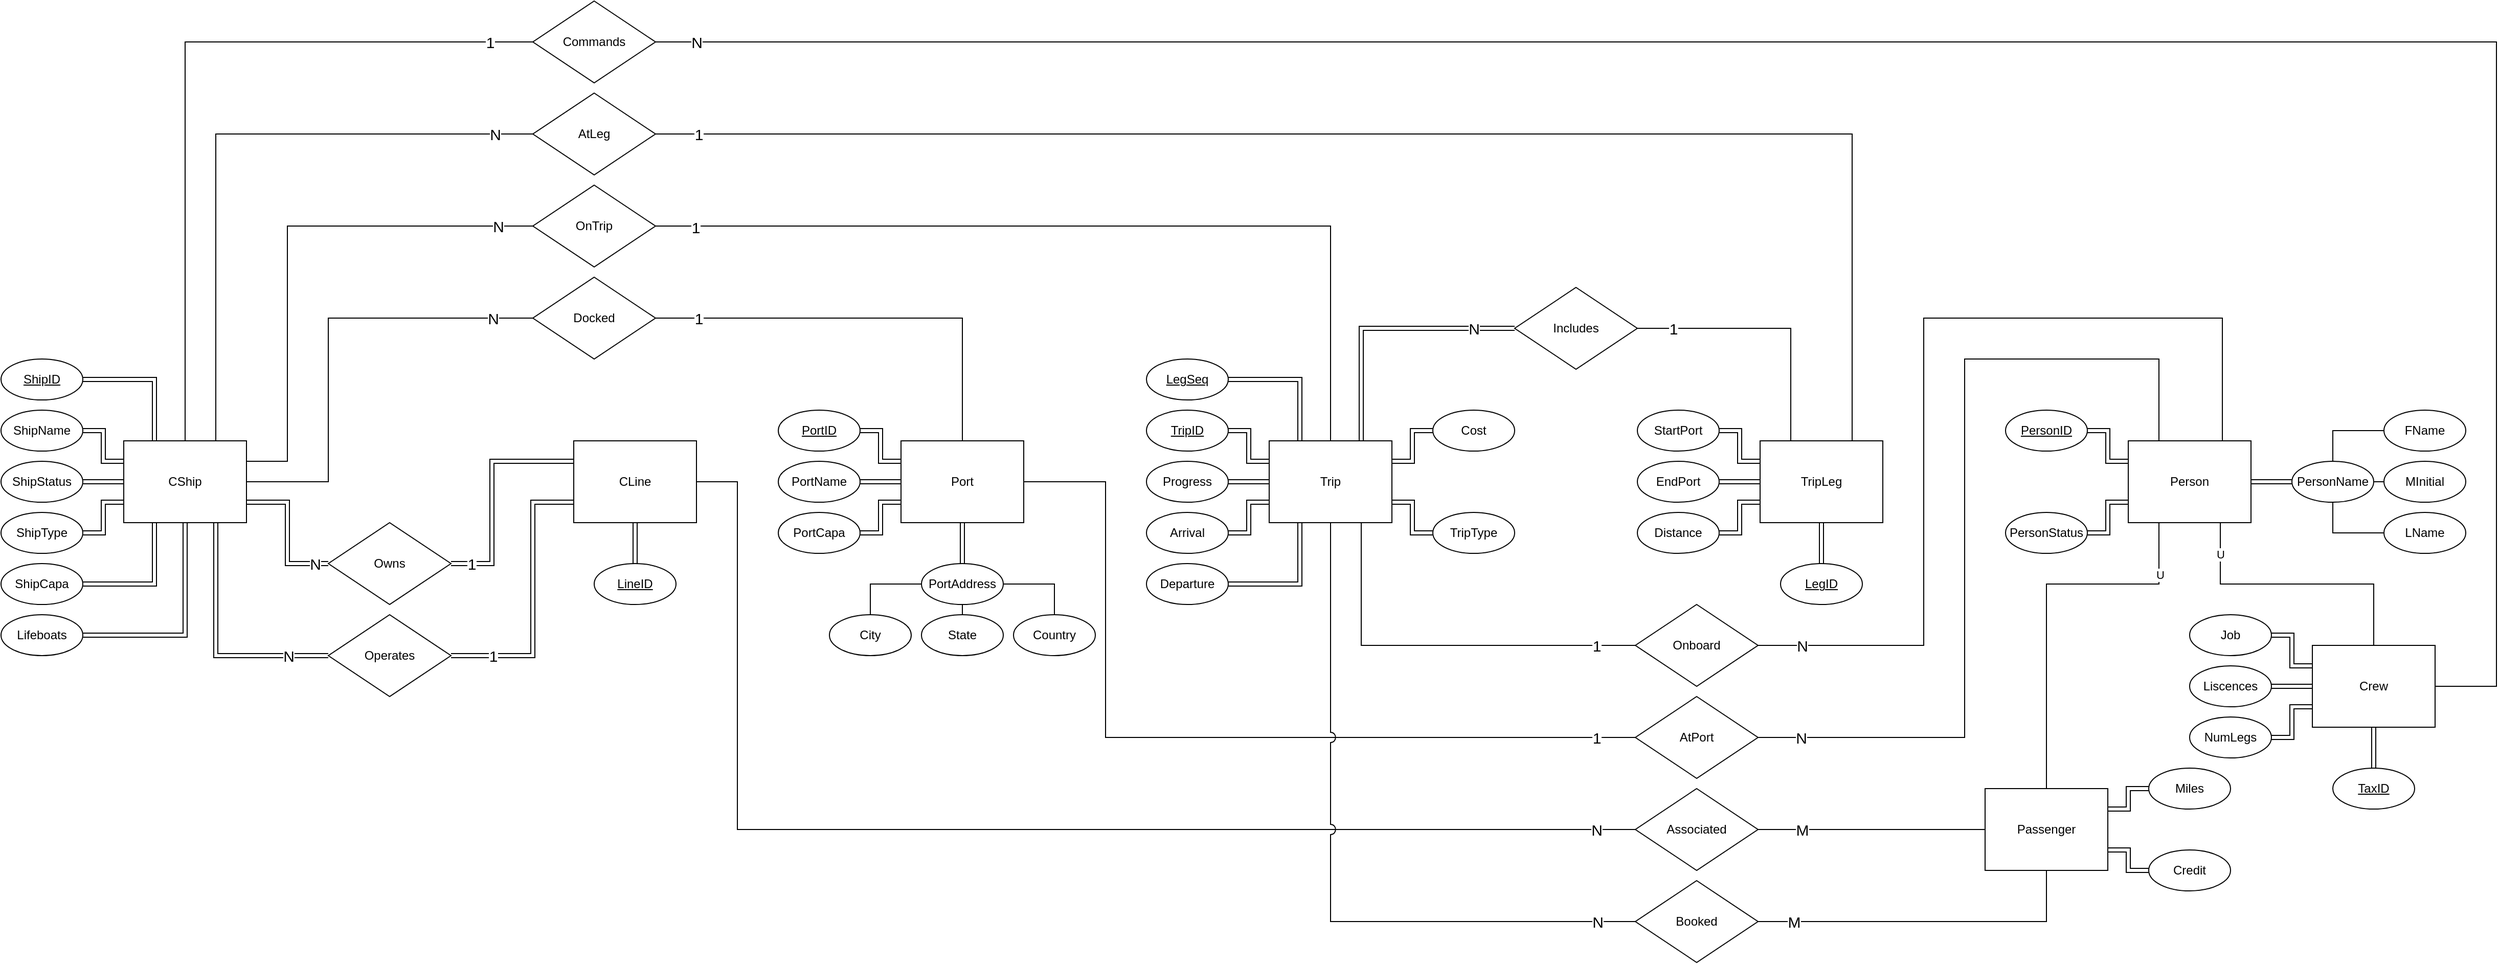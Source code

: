<mxfile version="24.4.13" type="device">
  <diagram name="Page-1" id="e56a1550-8fbb-45ad-956c-1786394a9013">
    <mxGraphModel dx="2346" dy="3186" grid="1" gridSize="10" guides="1" tooltips="1" connect="1" arrows="1" fold="1" page="0" pageScale="1" pageWidth="1100" pageHeight="850" background="none" math="0" shadow="0">
      <root>
        <mxCell id="0" />
        <mxCell id="1" parent="0" />
        <mxCell id="Apdd7xmMuzyrqDYArtQR-21" style="edgeStyle=orthogonalEdgeStyle;rounded=0;orthogonalLoop=1;jettySize=auto;html=1;entryX=1;entryY=0.5;entryDx=0;entryDy=0;endArrow=none;endFill=0;exitX=0;exitY=0.75;exitDx=0;exitDy=0;shape=link;" edge="1" parent="1" source="Apdd7xmMuzyrqDYArtQR-1" target="Apdd7xmMuzyrqDYArtQR-18">
          <mxGeometry relative="1" as="geometry">
            <Array as="points">
              <mxPoint x="510" y="-20" />
              <mxPoint x="510" y="10" />
            </Array>
          </mxGeometry>
        </mxCell>
        <mxCell id="Apdd7xmMuzyrqDYArtQR-117" style="edgeStyle=orthogonalEdgeStyle;rounded=0;orthogonalLoop=1;jettySize=auto;html=1;exitX=1;exitY=0.75;exitDx=0;exitDy=0;entryX=0;entryY=0.5;entryDx=0;entryDy=0;shape=link;" edge="1" parent="1" source="Apdd7xmMuzyrqDYArtQR-1" target="Apdd7xmMuzyrqDYArtQR-115">
          <mxGeometry relative="1" as="geometry">
            <Array as="points">
              <mxPoint x="690" y="-20" />
              <mxPoint x="690" y="40" />
            </Array>
          </mxGeometry>
        </mxCell>
        <mxCell id="Apdd7xmMuzyrqDYArtQR-126" value="&lt;font style=&quot;font-size: 15px;&quot;&gt;N&lt;/font&gt;" style="edgeLabel;html=1;align=center;verticalAlign=middle;resizable=0;points=[];" vertex="1" connectable="0" parent="Apdd7xmMuzyrqDYArtQR-117">
          <mxGeometry x="0.929" y="-1" relative="1" as="geometry">
            <mxPoint x="-8" y="-1" as="offset" />
          </mxGeometry>
        </mxCell>
        <mxCell id="Apdd7xmMuzyrqDYArtQR-1" value="CShip" style="rounded=0;whiteSpace=wrap;html=1;" vertex="1" parent="1">
          <mxGeometry x="530" y="-80" width="120" height="80" as="geometry" />
        </mxCell>
        <mxCell id="Apdd7xmMuzyrqDYArtQR-6" value="Port" style="rounded=0;whiteSpace=wrap;html=1;" vertex="1" parent="1">
          <mxGeometry x="1290" y="-80" width="120" height="80" as="geometry" />
        </mxCell>
        <mxCell id="Apdd7xmMuzyrqDYArtQR-8" value="CLine" style="rounded=0;whiteSpace=wrap;html=1;" vertex="1" parent="1">
          <mxGeometry x="970" y="-80" width="120" height="80" as="geometry" />
        </mxCell>
        <mxCell id="Apdd7xmMuzyrqDYArtQR-9" value="Trip" style="rounded=0;whiteSpace=wrap;html=1;" vertex="1" parent="1">
          <mxGeometry x="1650" y="-80" width="120" height="80" as="geometry" />
        </mxCell>
        <mxCell id="Apdd7xmMuzyrqDYArtQR-10" value="TripLeg" style="rounded=0;whiteSpace=wrap;html=1;" vertex="1" parent="1">
          <mxGeometry x="2130" y="-80" width="120" height="80" as="geometry" />
        </mxCell>
        <mxCell id="Apdd7xmMuzyrqDYArtQR-96" style="edgeStyle=orthogonalEdgeStyle;rounded=0;orthogonalLoop=1;jettySize=auto;html=1;entryX=0.5;entryY=0;entryDx=0;entryDy=0;exitX=0.25;exitY=1;exitDx=0;exitDy=0;endArrow=none;endFill=0;" edge="1" parent="1" source="Apdd7xmMuzyrqDYArtQR-11" target="Apdd7xmMuzyrqDYArtQR-12">
          <mxGeometry relative="1" as="geometry">
            <Array as="points">
              <mxPoint x="2520" y="60" />
              <mxPoint x="2410" y="60" />
            </Array>
          </mxGeometry>
        </mxCell>
        <mxCell id="Apdd7xmMuzyrqDYArtQR-114" value="U" style="edgeLabel;html=1;align=center;verticalAlign=middle;resizable=0;points=[];" vertex="1" connectable="0" parent="Apdd7xmMuzyrqDYArtQR-96">
          <mxGeometry x="-0.726" y="1" relative="1" as="geometry">
            <mxPoint as="offset" />
          </mxGeometry>
        </mxCell>
        <mxCell id="Apdd7xmMuzyrqDYArtQR-11" value="Person" style="rounded=0;whiteSpace=wrap;html=1;" vertex="1" parent="1">
          <mxGeometry x="2490" y="-80" width="120" height="80" as="geometry" />
        </mxCell>
        <mxCell id="Apdd7xmMuzyrqDYArtQR-12" value="Passenger" style="rounded=0;whiteSpace=wrap;html=1;" vertex="1" parent="1">
          <mxGeometry x="2350" y="260" width="120" height="80" as="geometry" />
        </mxCell>
        <mxCell id="Apdd7xmMuzyrqDYArtQR-13" value="Crew" style="rounded=0;whiteSpace=wrap;html=1;shadow=0;" vertex="1" parent="1">
          <mxGeometry x="2670" y="120" width="120" height="80" as="geometry" />
        </mxCell>
        <mxCell id="Apdd7xmMuzyrqDYArtQR-14" value="&lt;u&gt;ShipID&lt;/u&gt;" style="ellipse;whiteSpace=wrap;html=1;" vertex="1" parent="1">
          <mxGeometry x="410" y="-160" width="80" height="40" as="geometry" />
        </mxCell>
        <mxCell id="Apdd7xmMuzyrqDYArtQR-15" value="ShipName" style="ellipse;whiteSpace=wrap;html=1;" vertex="1" parent="1">
          <mxGeometry x="410" y="-110" width="80" height="40" as="geometry" />
        </mxCell>
        <mxCell id="Apdd7xmMuzyrqDYArtQR-16" value="ShipStatus" style="ellipse;whiteSpace=wrap;html=1;" vertex="1" parent="1">
          <mxGeometry x="410" y="-60" width="80" height="40" as="geometry" />
        </mxCell>
        <mxCell id="Apdd7xmMuzyrqDYArtQR-17" value="Lifeboats" style="ellipse;whiteSpace=wrap;html=1;" vertex="1" parent="1">
          <mxGeometry x="410" y="90" width="80" height="40" as="geometry" />
        </mxCell>
        <mxCell id="Apdd7xmMuzyrqDYArtQR-18" value="ShipType" style="ellipse;whiteSpace=wrap;html=1;" vertex="1" parent="1">
          <mxGeometry x="410" y="-10" width="80" height="40" as="geometry" />
        </mxCell>
        <mxCell id="Apdd7xmMuzyrqDYArtQR-19" value="ShipCapa" style="ellipse;whiteSpace=wrap;html=1;" vertex="1" parent="1">
          <mxGeometry x="410" y="40" width="80" height="40" as="geometry" />
        </mxCell>
        <mxCell id="Apdd7xmMuzyrqDYArtQR-22" style="edgeStyle=orthogonalEdgeStyle;rounded=0;orthogonalLoop=1;jettySize=auto;html=1;entryX=0;entryY=0.5;entryDx=0;entryDy=0;endArrow=none;endFill=0;exitX=1;exitY=0.5;exitDx=0;exitDy=0;shape=link;" edge="1" parent="1" source="Apdd7xmMuzyrqDYArtQR-16" target="Apdd7xmMuzyrqDYArtQR-1">
          <mxGeometry relative="1" as="geometry">
            <mxPoint x="540" y="-30" as="sourcePoint" />
            <mxPoint x="500" y="20" as="targetPoint" />
          </mxGeometry>
        </mxCell>
        <mxCell id="Apdd7xmMuzyrqDYArtQR-23" style="edgeStyle=orthogonalEdgeStyle;rounded=0;orthogonalLoop=1;jettySize=auto;html=1;endArrow=none;endFill=0;exitX=1;exitY=0.5;exitDx=0;exitDy=0;shape=link;entryX=0.25;entryY=0;entryDx=0;entryDy=0;" edge="1" parent="1" source="Apdd7xmMuzyrqDYArtQR-14" target="Apdd7xmMuzyrqDYArtQR-1">
          <mxGeometry relative="1" as="geometry">
            <mxPoint x="550" y="-20" as="sourcePoint" />
            <mxPoint x="550" y="-100" as="targetPoint" />
            <Array as="points">
              <mxPoint x="560" y="-140" />
            </Array>
          </mxGeometry>
        </mxCell>
        <mxCell id="Apdd7xmMuzyrqDYArtQR-24" style="edgeStyle=orthogonalEdgeStyle;rounded=0;orthogonalLoop=1;jettySize=auto;html=1;entryX=1;entryY=0.5;entryDx=0;entryDy=0;endArrow=none;endFill=0;exitX=0;exitY=0.25;exitDx=0;exitDy=0;shape=link;" edge="1" parent="1" source="Apdd7xmMuzyrqDYArtQR-1" target="Apdd7xmMuzyrqDYArtQR-15">
          <mxGeometry relative="1" as="geometry">
            <mxPoint x="560" y="-10" as="sourcePoint" />
            <mxPoint x="520" y="40" as="targetPoint" />
          </mxGeometry>
        </mxCell>
        <mxCell id="Apdd7xmMuzyrqDYArtQR-25" style="edgeStyle=orthogonalEdgeStyle;rounded=0;orthogonalLoop=1;jettySize=auto;html=1;endArrow=none;endFill=0;exitX=0.25;exitY=1;exitDx=0;exitDy=0;entryX=1;entryY=0.5;entryDx=0;entryDy=0;shape=link;" edge="1" parent="1" source="Apdd7xmMuzyrqDYArtQR-1" target="Apdd7xmMuzyrqDYArtQR-19">
          <mxGeometry relative="1" as="geometry">
            <mxPoint x="570" y="20" as="sourcePoint" />
            <mxPoint x="520" y="30" as="targetPoint" />
          </mxGeometry>
        </mxCell>
        <mxCell id="Apdd7xmMuzyrqDYArtQR-26" style="edgeStyle=orthogonalEdgeStyle;rounded=0;orthogonalLoop=1;jettySize=auto;html=1;endArrow=none;endFill=0;exitX=0.5;exitY=1;exitDx=0;exitDy=0;entryX=1;entryY=0.5;entryDx=0;entryDy=0;shape=link;" edge="1" parent="1" source="Apdd7xmMuzyrqDYArtQR-1" target="Apdd7xmMuzyrqDYArtQR-17">
          <mxGeometry relative="1" as="geometry">
            <mxPoint x="570" y="10" as="sourcePoint" />
            <mxPoint x="540" y="50" as="targetPoint" />
            <Array as="points">
              <mxPoint x="590" y="110" />
            </Array>
          </mxGeometry>
        </mxCell>
        <mxCell id="Apdd7xmMuzyrqDYArtQR-27" value="&lt;u&gt;PortID&lt;/u&gt;" style="ellipse;whiteSpace=wrap;html=1;" vertex="1" parent="1">
          <mxGeometry x="1170" y="-110" width="80" height="40" as="geometry" />
        </mxCell>
        <mxCell id="Apdd7xmMuzyrqDYArtQR-28" value="PortName" style="ellipse;whiteSpace=wrap;html=1;" vertex="1" parent="1">
          <mxGeometry x="1170" y="-60" width="80" height="40" as="geometry" />
        </mxCell>
        <mxCell id="Apdd7xmMuzyrqDYArtQR-29" value="PortAddress" style="ellipse;whiteSpace=wrap;html=1;" vertex="1" parent="1">
          <mxGeometry x="1310" y="40" width="80" height="40" as="geometry" />
        </mxCell>
        <mxCell id="Apdd7xmMuzyrqDYArtQR-30" value="PortCapa" style="ellipse;whiteSpace=wrap;html=1;" vertex="1" parent="1">
          <mxGeometry x="1170" y="-10" width="80" height="40" as="geometry" />
        </mxCell>
        <mxCell id="Apdd7xmMuzyrqDYArtQR-31" style="edgeStyle=orthogonalEdgeStyle;rounded=0;orthogonalLoop=1;jettySize=auto;html=1;entryX=1;entryY=0.5;entryDx=0;entryDy=0;endArrow=none;endFill=0;exitX=0;exitY=0.25;exitDx=0;exitDy=0;shape=link;" edge="1" parent="1" source="Apdd7xmMuzyrqDYArtQR-6" target="Apdd7xmMuzyrqDYArtQR-27">
          <mxGeometry relative="1" as="geometry">
            <mxPoint x="1310" y="20" as="sourcePoint" />
            <mxPoint x="1270" y="-10" as="targetPoint" />
          </mxGeometry>
        </mxCell>
        <mxCell id="Apdd7xmMuzyrqDYArtQR-32" style="edgeStyle=orthogonalEdgeStyle;rounded=0;orthogonalLoop=1;jettySize=auto;html=1;entryX=1;entryY=0.5;entryDx=0;entryDy=0;endArrow=none;endFill=0;exitX=0;exitY=0.5;exitDx=0;exitDy=0;shape=link;" edge="1" parent="1" source="Apdd7xmMuzyrqDYArtQR-6" target="Apdd7xmMuzyrqDYArtQR-28">
          <mxGeometry relative="1" as="geometry">
            <mxPoint x="1300" y="-0.48" as="sourcePoint" />
            <mxPoint x="1260" y="-30.48" as="targetPoint" />
          </mxGeometry>
        </mxCell>
        <mxCell id="Apdd7xmMuzyrqDYArtQR-33" style="edgeStyle=orthogonalEdgeStyle;rounded=0;orthogonalLoop=1;jettySize=auto;html=1;entryX=1;entryY=0.5;entryDx=0;entryDy=0;endArrow=none;endFill=0;exitX=0;exitY=0.75;exitDx=0;exitDy=0;shape=link;" edge="1" parent="1" source="Apdd7xmMuzyrqDYArtQR-6" target="Apdd7xmMuzyrqDYArtQR-30">
          <mxGeometry relative="1" as="geometry">
            <mxPoint x="1310" y="-40" as="sourcePoint" />
            <mxPoint x="1270" y="-70" as="targetPoint" />
          </mxGeometry>
        </mxCell>
        <mxCell id="Apdd7xmMuzyrqDYArtQR-34" style="edgeStyle=orthogonalEdgeStyle;rounded=0;orthogonalLoop=1;jettySize=auto;html=1;entryX=0.5;entryY=0;entryDx=0;entryDy=0;endArrow=none;endFill=0;exitX=0.5;exitY=1;exitDx=0;exitDy=0;shape=link;" edge="1" parent="1" source="Apdd7xmMuzyrqDYArtQR-6" target="Apdd7xmMuzyrqDYArtQR-29">
          <mxGeometry relative="1" as="geometry">
            <mxPoint x="1299.96" y="139.96" as="sourcePoint" />
            <mxPoint x="1229.96" y="79.96" as="targetPoint" />
          </mxGeometry>
        </mxCell>
        <mxCell id="Apdd7xmMuzyrqDYArtQR-35" value="City" style="ellipse;whiteSpace=wrap;html=1;" vertex="1" parent="1">
          <mxGeometry x="1220" y="90" width="80" height="40" as="geometry" />
        </mxCell>
        <mxCell id="Apdd7xmMuzyrqDYArtQR-36" value="State" style="ellipse;whiteSpace=wrap;html=1;" vertex="1" parent="1">
          <mxGeometry x="1310" y="90" width="80" height="40" as="geometry" />
        </mxCell>
        <mxCell id="Apdd7xmMuzyrqDYArtQR-37" value="Country" style="ellipse;whiteSpace=wrap;html=1;" vertex="1" parent="1">
          <mxGeometry x="1400" y="90" width="80" height="40" as="geometry" />
        </mxCell>
        <mxCell id="Apdd7xmMuzyrqDYArtQR-39" style="edgeStyle=orthogonalEdgeStyle;rounded=0;orthogonalLoop=1;jettySize=auto;html=1;entryX=0.5;entryY=0;entryDx=0;entryDy=0;endArrow=none;endFill=0;exitX=0.5;exitY=1;exitDx=0;exitDy=0;" edge="1" parent="1" source="Apdd7xmMuzyrqDYArtQR-29" target="Apdd7xmMuzyrqDYArtQR-36">
          <mxGeometry relative="1" as="geometry">
            <mxPoint x="1360" y="10" as="sourcePoint" />
            <mxPoint x="1360" y="50" as="targetPoint" />
          </mxGeometry>
        </mxCell>
        <mxCell id="Apdd7xmMuzyrqDYArtQR-40" style="edgeStyle=orthogonalEdgeStyle;rounded=0;orthogonalLoop=1;jettySize=auto;html=1;entryX=0.5;entryY=0;entryDx=0;entryDy=0;endArrow=none;endFill=0;exitX=0;exitY=0.5;exitDx=0;exitDy=0;" edge="1" parent="1" source="Apdd7xmMuzyrqDYArtQR-29" target="Apdd7xmMuzyrqDYArtQR-35">
          <mxGeometry relative="1" as="geometry">
            <mxPoint x="1270" y="50" as="sourcePoint" />
            <mxPoint x="1370" y="60" as="targetPoint" />
            <Array as="points">
              <mxPoint x="1260" y="60" />
            </Array>
          </mxGeometry>
        </mxCell>
        <mxCell id="Apdd7xmMuzyrqDYArtQR-42" style="edgeStyle=orthogonalEdgeStyle;rounded=0;orthogonalLoop=1;jettySize=auto;html=1;entryX=0.5;entryY=0;entryDx=0;entryDy=0;endArrow=none;endFill=0;exitX=1;exitY=0.5;exitDx=0;exitDy=0;" edge="1" parent="1" source="Apdd7xmMuzyrqDYArtQR-29" target="Apdd7xmMuzyrqDYArtQR-37">
          <mxGeometry relative="1" as="geometry">
            <mxPoint x="1380" y="30" as="sourcePoint" />
            <mxPoint x="1380" y="70" as="targetPoint" />
          </mxGeometry>
        </mxCell>
        <mxCell id="Apdd7xmMuzyrqDYArtQR-43" value="&lt;u&gt;LineID&lt;/u&gt;" style="ellipse;whiteSpace=wrap;html=1;" vertex="1" parent="1">
          <mxGeometry x="990" y="40" width="80" height="40" as="geometry" />
        </mxCell>
        <mxCell id="Apdd7xmMuzyrqDYArtQR-47" style="edgeStyle=orthogonalEdgeStyle;rounded=0;orthogonalLoop=1;jettySize=auto;html=1;endArrow=none;endFill=0;exitX=0.5;exitY=1;exitDx=0;exitDy=0;entryX=0.5;entryY=0;entryDx=0;entryDy=0;shape=link;" edge="1" parent="1" source="Apdd7xmMuzyrqDYArtQR-8" target="Apdd7xmMuzyrqDYArtQR-43">
          <mxGeometry relative="1" as="geometry">
            <mxPoint x="1100" y="40" as="sourcePoint" />
            <mxPoint x="1100" y="180" as="targetPoint" />
            <Array as="points">
              <mxPoint x="1030" y="10" />
              <mxPoint x="1030" y="10" />
            </Array>
          </mxGeometry>
        </mxCell>
        <mxCell id="Apdd7xmMuzyrqDYArtQR-48" value="&lt;u&gt;TripID&lt;/u&gt;" style="ellipse;whiteSpace=wrap;html=1;" vertex="1" parent="1">
          <mxGeometry x="1530" y="-110" width="80" height="40" as="geometry" />
        </mxCell>
        <mxCell id="Apdd7xmMuzyrqDYArtQR-49" value="Progress" style="ellipse;whiteSpace=wrap;html=1;" vertex="1" parent="1">
          <mxGeometry x="1530" y="-60" width="80" height="40" as="geometry" />
        </mxCell>
        <mxCell id="Apdd7xmMuzyrqDYArtQR-50" value="Cost" style="ellipse;whiteSpace=wrap;html=1;" vertex="1" parent="1">
          <mxGeometry x="1810" y="-110" width="80" height="40" as="geometry" />
        </mxCell>
        <mxCell id="Apdd7xmMuzyrqDYArtQR-51" value="Arrival" style="ellipse;whiteSpace=wrap;html=1;" vertex="1" parent="1">
          <mxGeometry x="1530" y="-10" width="80" height="40" as="geometry" />
        </mxCell>
        <mxCell id="Apdd7xmMuzyrqDYArtQR-52" value="Departure" style="ellipse;whiteSpace=wrap;html=1;" vertex="1" parent="1">
          <mxGeometry x="1530" y="40" width="80" height="40" as="geometry" />
        </mxCell>
        <mxCell id="Apdd7xmMuzyrqDYArtQR-53" value="&lt;u&gt;LegSeq&lt;/u&gt;" style="ellipse;whiteSpace=wrap;html=1;" vertex="1" parent="1">
          <mxGeometry x="1530" y="-160" width="80" height="40" as="geometry" />
        </mxCell>
        <mxCell id="Apdd7xmMuzyrqDYArtQR-54" value="TripType" style="ellipse;whiteSpace=wrap;html=1;" vertex="1" parent="1">
          <mxGeometry x="1810" y="-10" width="80" height="40" as="geometry" />
        </mxCell>
        <mxCell id="Apdd7xmMuzyrqDYArtQR-55" style="edgeStyle=orthogonalEdgeStyle;rounded=0;orthogonalLoop=1;jettySize=auto;html=1;endArrow=none;endFill=0;shape=link;entryX=0.25;entryY=0;entryDx=0;entryDy=0;" edge="1" parent="1" target="Apdd7xmMuzyrqDYArtQR-9">
          <mxGeometry relative="1" as="geometry">
            <mxPoint x="1610" y="-140" as="sourcePoint" />
            <mxPoint x="1550" y="290" as="targetPoint" />
            <Array as="points">
              <mxPoint x="1680" y="-140" />
            </Array>
          </mxGeometry>
        </mxCell>
        <mxCell id="Apdd7xmMuzyrqDYArtQR-56" style="edgeStyle=orthogonalEdgeStyle;rounded=0;orthogonalLoop=1;jettySize=auto;html=1;endArrow=none;endFill=0;shape=link;entryX=0;entryY=0.25;entryDx=0;entryDy=0;exitX=1;exitY=0.5;exitDx=0;exitDy=0;" edge="1" parent="1" source="Apdd7xmMuzyrqDYArtQR-48" target="Apdd7xmMuzyrqDYArtQR-9">
          <mxGeometry relative="1" as="geometry">
            <mxPoint x="1780" y="-150" as="sourcePoint" />
            <mxPoint x="1820" y="-70" as="targetPoint" />
            <Array as="points">
              <mxPoint x="1630" y="-90" />
              <mxPoint x="1630" y="-60" />
            </Array>
          </mxGeometry>
        </mxCell>
        <mxCell id="Apdd7xmMuzyrqDYArtQR-57" style="edgeStyle=orthogonalEdgeStyle;rounded=0;orthogonalLoop=1;jettySize=auto;html=1;endArrow=none;endFill=0;shape=link;entryX=0;entryY=0.5;entryDx=0;entryDy=0;exitX=1;exitY=0.5;exitDx=0;exitDy=0;" edge="1" parent="1" source="Apdd7xmMuzyrqDYArtQR-49" target="Apdd7xmMuzyrqDYArtQR-9">
          <mxGeometry relative="1" as="geometry">
            <mxPoint x="1710" y="-140" as="sourcePoint" />
            <mxPoint x="1780" y="-80" as="targetPoint" />
            <Array as="points">
              <mxPoint x="1630" y="-40" />
              <mxPoint x="1630" y="-40" />
            </Array>
          </mxGeometry>
        </mxCell>
        <mxCell id="Apdd7xmMuzyrqDYArtQR-58" style="edgeStyle=orthogonalEdgeStyle;rounded=0;orthogonalLoop=1;jettySize=auto;html=1;endArrow=none;endFill=0;shape=link;entryX=0;entryY=0.75;entryDx=0;entryDy=0;exitX=1;exitY=0.5;exitDx=0;exitDy=0;" edge="1" parent="1" source="Apdd7xmMuzyrqDYArtQR-51" target="Apdd7xmMuzyrqDYArtQR-9">
          <mxGeometry relative="1" as="geometry">
            <mxPoint x="1640" y="10" as="sourcePoint" />
            <mxPoint x="1700" y="-60" as="targetPoint" />
            <Array as="points">
              <mxPoint x="1630" y="10" />
              <mxPoint x="1630" y="-20" />
            </Array>
          </mxGeometry>
        </mxCell>
        <mxCell id="Apdd7xmMuzyrqDYArtQR-60" style="edgeStyle=orthogonalEdgeStyle;rounded=0;orthogonalLoop=1;jettySize=auto;html=1;endArrow=none;endFill=0;shape=link;entryX=1;entryY=0.5;entryDx=0;entryDy=0;exitX=0.25;exitY=1;exitDx=0;exitDy=0;" edge="1" parent="1" source="Apdd7xmMuzyrqDYArtQR-9" target="Apdd7xmMuzyrqDYArtQR-52">
          <mxGeometry relative="1" as="geometry">
            <mxPoint x="1600" y="110" as="sourcePoint" />
            <mxPoint x="1670" y="170" as="targetPoint" />
            <Array as="points">
              <mxPoint x="1680" y="60" />
            </Array>
          </mxGeometry>
        </mxCell>
        <mxCell id="Apdd7xmMuzyrqDYArtQR-61" style="edgeStyle=orthogonalEdgeStyle;rounded=0;orthogonalLoop=1;jettySize=auto;html=1;endArrow=none;endFill=0;shape=link;entryX=0;entryY=0.5;entryDx=0;entryDy=0;exitX=1;exitY=0.25;exitDx=0;exitDy=0;" edge="1" parent="1" source="Apdd7xmMuzyrqDYArtQR-9" target="Apdd7xmMuzyrqDYArtQR-50">
          <mxGeometry relative="1" as="geometry">
            <mxPoint x="1780" y="-60" as="sourcePoint" />
            <mxPoint x="1910" y="-30" as="targetPoint" />
            <Array as="points">
              <mxPoint x="1790" y="-60" />
              <mxPoint x="1790" y="-90" />
            </Array>
          </mxGeometry>
        </mxCell>
        <mxCell id="Apdd7xmMuzyrqDYArtQR-62" style="edgeStyle=orthogonalEdgeStyle;rounded=0;orthogonalLoop=1;jettySize=auto;html=1;endArrow=none;endFill=0;shape=link;entryX=1;entryY=0.75;entryDx=0;entryDy=0;exitX=0;exitY=0.5;exitDx=0;exitDy=0;" edge="1" parent="1" source="Apdd7xmMuzyrqDYArtQR-54" target="Apdd7xmMuzyrqDYArtQR-9">
          <mxGeometry relative="1" as="geometry">
            <mxPoint x="1630" y="-70" as="sourcePoint" />
            <mxPoint x="1670" y="-40" as="targetPoint" />
            <Array as="points">
              <mxPoint x="1790" y="10" />
              <mxPoint x="1790" y="-20" />
            </Array>
          </mxGeometry>
        </mxCell>
        <mxCell id="Apdd7xmMuzyrqDYArtQR-63" value="&lt;u&gt;LegID&lt;/u&gt;" style="ellipse;whiteSpace=wrap;html=1;" vertex="1" parent="1">
          <mxGeometry x="2150" y="40" width="80" height="40" as="geometry" />
        </mxCell>
        <mxCell id="Apdd7xmMuzyrqDYArtQR-64" value="StartPort" style="ellipse;whiteSpace=wrap;html=1;" vertex="1" parent="1">
          <mxGeometry x="2010" y="-110" width="80" height="40" as="geometry" />
        </mxCell>
        <mxCell id="Apdd7xmMuzyrqDYArtQR-65" value="EndPort" style="ellipse;whiteSpace=wrap;html=1;" vertex="1" parent="1">
          <mxGeometry x="2010" y="-60" width="80" height="40" as="geometry" />
        </mxCell>
        <mxCell id="Apdd7xmMuzyrqDYArtQR-66" value="Distance" style="ellipse;whiteSpace=wrap;html=1;" vertex="1" parent="1">
          <mxGeometry x="2010" y="-10" width="80" height="40" as="geometry" />
        </mxCell>
        <mxCell id="Apdd7xmMuzyrqDYArtQR-67" style="edgeStyle=orthogonalEdgeStyle;rounded=0;orthogonalLoop=1;jettySize=auto;html=1;endArrow=none;endFill=0;shape=link;entryX=0.5;entryY=1;entryDx=0;entryDy=0;exitX=0.5;exitY=0;exitDx=0;exitDy=0;" edge="1" parent="1" source="Apdd7xmMuzyrqDYArtQR-63" target="Apdd7xmMuzyrqDYArtQR-10">
          <mxGeometry relative="1" as="geometry">
            <mxPoint x="2180" y="-160.04" as="sourcePoint" />
            <mxPoint x="2220" y="-190.04" as="targetPoint" />
            <Array as="points">
              <mxPoint x="2190" y="10" />
              <mxPoint x="2190" y="10" />
            </Array>
          </mxGeometry>
        </mxCell>
        <mxCell id="Apdd7xmMuzyrqDYArtQR-68" style="edgeStyle=orthogonalEdgeStyle;rounded=0;orthogonalLoop=1;jettySize=auto;html=1;endArrow=none;endFill=0;shape=link;entryX=0;entryY=0.25;entryDx=0;entryDy=0;exitX=1;exitY=0.5;exitDx=0;exitDy=0;" edge="1" parent="1" source="Apdd7xmMuzyrqDYArtQR-64" target="Apdd7xmMuzyrqDYArtQR-10">
          <mxGeometry relative="1" as="geometry">
            <mxPoint x="2070" y="170" as="sourcePoint" />
            <mxPoint x="2070" y="60" as="targetPoint" />
            <Array as="points">
              <mxPoint x="2110" y="-90" />
              <mxPoint x="2110" y="-60" />
            </Array>
          </mxGeometry>
        </mxCell>
        <mxCell id="Apdd7xmMuzyrqDYArtQR-69" style="edgeStyle=orthogonalEdgeStyle;rounded=0;orthogonalLoop=1;jettySize=auto;html=1;endArrow=none;endFill=0;shape=link;exitX=1;exitY=0.5;exitDx=0;exitDy=0;entryX=0;entryY=0.75;entryDx=0;entryDy=0;" edge="1" parent="1" source="Apdd7xmMuzyrqDYArtQR-66" target="Apdd7xmMuzyrqDYArtQR-10">
          <mxGeometry relative="1" as="geometry">
            <mxPoint x="2100" y="59.98" as="sourcePoint" />
            <mxPoint x="2140" y="30" as="targetPoint" />
            <Array as="points">
              <mxPoint x="2110" y="10" />
              <mxPoint x="2110" y="-20" />
            </Array>
          </mxGeometry>
        </mxCell>
        <mxCell id="Apdd7xmMuzyrqDYArtQR-70" style="edgeStyle=orthogonalEdgeStyle;rounded=0;orthogonalLoop=1;jettySize=auto;html=1;endArrow=none;endFill=0;shape=link;entryX=0;entryY=0.5;entryDx=0;entryDy=0;exitX=1;exitY=0.5;exitDx=0;exitDy=0;" edge="1" parent="1" source="Apdd7xmMuzyrqDYArtQR-65" target="Apdd7xmMuzyrqDYArtQR-10">
          <mxGeometry relative="1" as="geometry">
            <mxPoint x="2080" y="120" as="sourcePoint" />
            <mxPoint x="2080" y="80" as="targetPoint" />
            <Array as="points">
              <mxPoint x="2100" y="-40" />
              <mxPoint x="2100" y="-40" />
            </Array>
          </mxGeometry>
        </mxCell>
        <mxCell id="Apdd7xmMuzyrqDYArtQR-71" value="&lt;u&gt;PersonID&lt;/u&gt;" style="ellipse;whiteSpace=wrap;html=1;" vertex="1" parent="1">
          <mxGeometry x="2370" y="-110" width="80" height="40" as="geometry" />
        </mxCell>
        <mxCell id="Apdd7xmMuzyrqDYArtQR-72" value="PersonStatus" style="ellipse;whiteSpace=wrap;html=1;" vertex="1" parent="1">
          <mxGeometry x="2370" y="-10" width="80" height="40" as="geometry" />
        </mxCell>
        <mxCell id="Apdd7xmMuzyrqDYArtQR-73" value="PersonName" style="ellipse;whiteSpace=wrap;html=1;" vertex="1" parent="1">
          <mxGeometry x="2650" y="-60" width="80" height="40" as="geometry" />
        </mxCell>
        <mxCell id="Apdd7xmMuzyrqDYArtQR-74" style="edgeStyle=orthogonalEdgeStyle;rounded=0;orthogonalLoop=1;jettySize=auto;html=1;endArrow=none;endFill=0;shape=link;exitX=1;exitY=0.5;exitDx=0;exitDy=0;entryX=0;entryY=0.5;entryDx=0;entryDy=0;" edge="1" parent="1" source="Apdd7xmMuzyrqDYArtQR-11" target="Apdd7xmMuzyrqDYArtQR-73">
          <mxGeometry relative="1" as="geometry">
            <mxPoint x="2630" y="50" as="sourcePoint" />
            <mxPoint x="2670" y="20" as="targetPoint" />
            <Array as="points" />
          </mxGeometry>
        </mxCell>
        <mxCell id="Apdd7xmMuzyrqDYArtQR-75" style="edgeStyle=orthogonalEdgeStyle;rounded=0;orthogonalLoop=1;jettySize=auto;html=1;endArrow=none;endFill=0;shape=link;entryX=0;entryY=0.75;entryDx=0;entryDy=0;exitX=1;exitY=0.5;exitDx=0;exitDy=0;" edge="1" parent="1" source="Apdd7xmMuzyrqDYArtQR-72" target="Apdd7xmMuzyrqDYArtQR-11">
          <mxGeometry relative="1" as="geometry">
            <mxPoint x="2200" y="70" as="sourcePoint" />
            <mxPoint x="2470" y="30" as="targetPoint" />
            <Array as="points" />
          </mxGeometry>
        </mxCell>
        <mxCell id="Apdd7xmMuzyrqDYArtQR-76" style="edgeStyle=orthogonalEdgeStyle;rounded=0;orthogonalLoop=1;jettySize=auto;html=1;endArrow=none;endFill=0;shape=link;entryX=0;entryY=0.25;entryDx=0;entryDy=0;exitX=1;exitY=0.5;exitDx=0;exitDy=0;" edge="1" parent="1" source="Apdd7xmMuzyrqDYArtQR-71" target="Apdd7xmMuzyrqDYArtQR-11">
          <mxGeometry relative="1" as="geometry">
            <mxPoint x="2470" y="20" as="sourcePoint" />
            <mxPoint x="2500" y="-10" as="targetPoint" />
            <Array as="points">
              <mxPoint x="2470" y="-90" />
              <mxPoint x="2470" y="-60" />
            </Array>
          </mxGeometry>
        </mxCell>
        <mxCell id="Apdd7xmMuzyrqDYArtQR-77" value="FName" style="ellipse;whiteSpace=wrap;html=1;" vertex="1" parent="1">
          <mxGeometry x="2740" y="-110" width="80" height="40" as="geometry" />
        </mxCell>
        <mxCell id="Apdd7xmMuzyrqDYArtQR-78" value="MInitial" style="ellipse;whiteSpace=wrap;html=1;" vertex="1" parent="1">
          <mxGeometry x="2740" y="-60" width="80" height="40" as="geometry" />
        </mxCell>
        <mxCell id="Apdd7xmMuzyrqDYArtQR-79" value="LName" style="ellipse;whiteSpace=wrap;html=1;" vertex="1" parent="1">
          <mxGeometry x="2740" y="-10" width="80" height="40" as="geometry" />
        </mxCell>
        <mxCell id="Apdd7xmMuzyrqDYArtQR-81" style="edgeStyle=orthogonalEdgeStyle;rounded=0;orthogonalLoop=1;jettySize=auto;html=1;endArrow=none;endFill=0;exitX=1;exitY=0.5;exitDx=0;exitDy=0;entryX=0;entryY=0.5;entryDx=0;entryDy=0;" edge="1" parent="1" source="Apdd7xmMuzyrqDYArtQR-73" target="Apdd7xmMuzyrqDYArtQR-78">
          <mxGeometry relative="1" as="geometry">
            <mxPoint x="2620" y="-30" as="sourcePoint" />
            <mxPoint x="2660" y="-30" as="targetPoint" />
            <Array as="points" />
          </mxGeometry>
        </mxCell>
        <mxCell id="Apdd7xmMuzyrqDYArtQR-82" style="edgeStyle=orthogonalEdgeStyle;rounded=0;orthogonalLoop=1;jettySize=auto;html=1;endArrow=none;endFill=0;entryX=0;entryY=0.5;entryDx=0;entryDy=0;exitX=0.5;exitY=0;exitDx=0;exitDy=0;" edge="1" parent="1" source="Apdd7xmMuzyrqDYArtQR-73" target="Apdd7xmMuzyrqDYArtQR-77">
          <mxGeometry relative="1" as="geometry">
            <mxPoint x="2610" y="30" as="sourcePoint" />
            <mxPoint x="2720" y="90" as="targetPoint" />
            <Array as="points">
              <mxPoint x="2690" y="-90" />
            </Array>
          </mxGeometry>
        </mxCell>
        <mxCell id="Apdd7xmMuzyrqDYArtQR-83" style="edgeStyle=orthogonalEdgeStyle;rounded=0;orthogonalLoop=1;jettySize=auto;html=1;endArrow=none;endFill=0;entryX=0;entryY=0.5;entryDx=0;entryDy=0;exitX=0.5;exitY=1;exitDx=0;exitDy=0;" edge="1" parent="1" source="Apdd7xmMuzyrqDYArtQR-73" target="Apdd7xmMuzyrqDYArtQR-79">
          <mxGeometry relative="1" as="geometry">
            <mxPoint x="2665" y="70" as="sourcePoint" />
            <mxPoint x="2715" y="40" as="targetPoint" />
            <Array as="points">
              <mxPoint x="2690" y="10" />
            </Array>
          </mxGeometry>
        </mxCell>
        <mxCell id="Apdd7xmMuzyrqDYArtQR-84" value="Credit" style="ellipse;whiteSpace=wrap;html=1;" vertex="1" parent="1">
          <mxGeometry x="2510" y="320" width="80" height="40" as="geometry" />
        </mxCell>
        <mxCell id="Apdd7xmMuzyrqDYArtQR-85" value="Miles" style="ellipse;whiteSpace=wrap;html=1;" vertex="1" parent="1">
          <mxGeometry x="2510" y="240" width="80" height="40" as="geometry" />
        </mxCell>
        <mxCell id="Apdd7xmMuzyrqDYArtQR-86" style="edgeStyle=orthogonalEdgeStyle;rounded=0;orthogonalLoop=1;jettySize=auto;html=1;endArrow=none;endFill=0;shape=link;entryX=1;entryY=0.75;entryDx=0;entryDy=0;exitX=0;exitY=0.5;exitDx=0;exitDy=0;" edge="1" parent="1" source="Apdd7xmMuzyrqDYArtQR-84" target="Apdd7xmMuzyrqDYArtQR-12">
          <mxGeometry relative="1" as="geometry">
            <mxPoint x="2250" y="314.75" as="sourcePoint" />
            <mxPoint x="2290" y="284.75" as="targetPoint" />
            <Array as="points" />
          </mxGeometry>
        </mxCell>
        <mxCell id="Apdd7xmMuzyrqDYArtQR-87" style="edgeStyle=orthogonalEdgeStyle;rounded=0;orthogonalLoop=1;jettySize=auto;html=1;endArrow=none;endFill=0;shape=link;entryX=1;entryY=0.25;entryDx=0;entryDy=0;exitX=0;exitY=0.5;exitDx=0;exitDy=0;" edge="1" parent="1" source="Apdd7xmMuzyrqDYArtQR-85" target="Apdd7xmMuzyrqDYArtQR-12">
          <mxGeometry relative="1" as="geometry">
            <mxPoint x="2450" y="50" as="sourcePoint" />
            <mxPoint x="2490" y="20" as="targetPoint" />
            <Array as="points" />
          </mxGeometry>
        </mxCell>
        <mxCell id="Apdd7xmMuzyrqDYArtQR-88" value="Job" style="ellipse;whiteSpace=wrap;html=1;shadow=0;" vertex="1" parent="1">
          <mxGeometry x="2550" y="90" width="80" height="40" as="geometry" />
        </mxCell>
        <mxCell id="Apdd7xmMuzyrqDYArtQR-89" value="&lt;u&gt;TaxID&lt;/u&gt;" style="ellipse;whiteSpace=wrap;html=1;shadow=0;" vertex="1" parent="1">
          <mxGeometry x="2690" y="240" width="80" height="40" as="geometry" />
        </mxCell>
        <mxCell id="Apdd7xmMuzyrqDYArtQR-90" value="Liscences" style="ellipse;whiteSpace=wrap;html=1;shadow=0;" vertex="1" parent="1">
          <mxGeometry x="2550" y="140" width="80" height="40" as="geometry" />
        </mxCell>
        <mxCell id="Apdd7xmMuzyrqDYArtQR-91" value="NumLegs" style="ellipse;whiteSpace=wrap;html=1;shadow=0;" vertex="1" parent="1">
          <mxGeometry x="2550" y="190" width="80" height="40" as="geometry" />
        </mxCell>
        <mxCell id="Apdd7xmMuzyrqDYArtQR-92" style="edgeStyle=orthogonalEdgeStyle;rounded=0;orthogonalLoop=1;jettySize=auto;html=1;endArrow=none;endFill=0;shape=link;entryX=1;entryY=0.5;entryDx=0;entryDy=0;exitX=0;exitY=0.5;exitDx=0;exitDy=0;shadow=0;" edge="1" parent="1" source="Apdd7xmMuzyrqDYArtQR-13" target="Apdd7xmMuzyrqDYArtQR-90">
          <mxGeometry relative="1" as="geometry">
            <mxPoint x="2690" y="300" as="sourcePoint" />
            <mxPoint x="2660" y="260" as="targetPoint" />
            <Array as="points" />
          </mxGeometry>
        </mxCell>
        <mxCell id="Apdd7xmMuzyrqDYArtQR-93" style="edgeStyle=orthogonalEdgeStyle;rounded=0;orthogonalLoop=1;jettySize=auto;html=1;endArrow=none;endFill=0;shape=link;entryX=1;entryY=0.5;entryDx=0;entryDy=0;exitX=0;exitY=0.75;exitDx=0;exitDy=0;shadow=0;" edge="1" parent="1" source="Apdd7xmMuzyrqDYArtQR-13" target="Apdd7xmMuzyrqDYArtQR-91">
          <mxGeometry relative="1" as="geometry">
            <mxPoint x="2680" y="320" as="sourcePoint" />
            <mxPoint x="2650" y="280" as="targetPoint" />
            <Array as="points" />
          </mxGeometry>
        </mxCell>
        <mxCell id="Apdd7xmMuzyrqDYArtQR-94" style="edgeStyle=orthogonalEdgeStyle;rounded=0;orthogonalLoop=1;jettySize=auto;html=1;endArrow=none;endFill=0;shape=link;entryX=1;entryY=0.5;entryDx=0;entryDy=0;exitX=0;exitY=0.25;exitDx=0;exitDy=0;shadow=0;" edge="1" parent="1" source="Apdd7xmMuzyrqDYArtQR-13" target="Apdd7xmMuzyrqDYArtQR-88">
          <mxGeometry relative="1" as="geometry">
            <mxPoint x="2640" y="300" as="sourcePoint" />
            <mxPoint x="2610" y="260" as="targetPoint" />
            <Array as="points" />
          </mxGeometry>
        </mxCell>
        <mxCell id="Apdd7xmMuzyrqDYArtQR-95" style="edgeStyle=orthogonalEdgeStyle;rounded=0;orthogonalLoop=1;jettySize=auto;html=1;endArrow=none;endFill=0;shape=link;entryX=0.5;entryY=1;entryDx=0;entryDy=0;exitX=0.5;exitY=0;exitDx=0;exitDy=0;shadow=0;" edge="1" parent="1" source="Apdd7xmMuzyrqDYArtQR-89" target="Apdd7xmMuzyrqDYArtQR-13">
          <mxGeometry relative="1" as="geometry">
            <mxPoint x="2660" y="340" as="sourcePoint" />
            <mxPoint x="2630" y="300" as="targetPoint" />
            <Array as="points" />
          </mxGeometry>
        </mxCell>
        <mxCell id="Apdd7xmMuzyrqDYArtQR-108" style="edgeStyle=orthogonalEdgeStyle;rounded=0;orthogonalLoop=1;jettySize=auto;html=1;entryX=0.5;entryY=0;entryDx=0;entryDy=0;exitX=0.75;exitY=1;exitDx=0;exitDy=0;endArrow=none;endFill=0;" edge="1" parent="1" source="Apdd7xmMuzyrqDYArtQR-11" target="Apdd7xmMuzyrqDYArtQR-13">
          <mxGeometry relative="1" as="geometry">
            <mxPoint x="2600.03" y="10" as="sourcePoint" />
            <mxPoint x="2490.03" y="130" as="targetPoint" />
            <Array as="points">
              <mxPoint x="2580" y="60" />
              <mxPoint x="2730" y="60" />
            </Array>
          </mxGeometry>
        </mxCell>
        <mxCell id="Apdd7xmMuzyrqDYArtQR-113" value="U" style="edgeLabel;html=1;align=center;verticalAlign=middle;resizable=0;points=[];" vertex="1" connectable="0" parent="Apdd7xmMuzyrqDYArtQR-108">
          <mxGeometry x="-0.769" relative="1" as="geometry">
            <mxPoint as="offset" />
          </mxGeometry>
        </mxCell>
        <mxCell id="Apdd7xmMuzyrqDYArtQR-115" value="Owns" style="rhombus;whiteSpace=wrap;html=1;" vertex="1" parent="1">
          <mxGeometry x="730" width="120" height="80" as="geometry" />
        </mxCell>
        <mxCell id="Apdd7xmMuzyrqDYArtQR-116" value="Operates" style="rhombus;whiteSpace=wrap;html=1;" vertex="1" parent="1">
          <mxGeometry x="730" y="90" width="120" height="80" as="geometry" />
        </mxCell>
        <mxCell id="Apdd7xmMuzyrqDYArtQR-119" style="edgeStyle=orthogonalEdgeStyle;rounded=0;orthogonalLoop=1;jettySize=auto;html=1;exitX=0.75;exitY=1;exitDx=0;exitDy=0;entryX=0;entryY=0.5;entryDx=0;entryDy=0;shape=link;" edge="1" parent="1" source="Apdd7xmMuzyrqDYArtQR-1" target="Apdd7xmMuzyrqDYArtQR-116">
          <mxGeometry relative="1" as="geometry">
            <mxPoint x="465" y="110" as="sourcePoint" />
            <mxPoint x="535" y="350" as="targetPoint" />
            <Array as="points">
              <mxPoint x="620" y="130" />
            </Array>
          </mxGeometry>
        </mxCell>
        <mxCell id="Apdd7xmMuzyrqDYArtQR-123" value="N" style="edgeLabel;html=1;align=center;verticalAlign=middle;resizable=0;points=[];fontSize=15;" vertex="1" connectable="0" parent="Apdd7xmMuzyrqDYArtQR-119">
          <mxGeometry x="0.872" y="1" relative="1" as="geometry">
            <mxPoint x="-24" y="1" as="offset" />
          </mxGeometry>
        </mxCell>
        <mxCell id="Apdd7xmMuzyrqDYArtQR-120" style="edgeStyle=orthogonalEdgeStyle;rounded=0;orthogonalLoop=1;jettySize=auto;html=1;exitX=1;exitY=0.5;exitDx=0;exitDy=0;entryX=0;entryY=0.25;entryDx=0;entryDy=0;shape=link;" edge="1" parent="1" source="Apdd7xmMuzyrqDYArtQR-115" target="Apdd7xmMuzyrqDYArtQR-8">
          <mxGeometry relative="1" as="geometry">
            <mxPoint x="890" y="130" as="sourcePoint" />
            <mxPoint x="910" y="430" as="targetPoint" />
            <Array as="points">
              <mxPoint x="890" y="40" />
              <mxPoint x="890" y="-60" />
            </Array>
          </mxGeometry>
        </mxCell>
        <mxCell id="Apdd7xmMuzyrqDYArtQR-125" value="&lt;font style=&quot;font-size: 15px;&quot;&gt;1&lt;/font&gt;" style="edgeLabel;html=1;align=center;verticalAlign=middle;resizable=0;points=[];" vertex="1" connectable="0" parent="Apdd7xmMuzyrqDYArtQR-120">
          <mxGeometry x="-0.912" y="-1" relative="1" as="geometry">
            <mxPoint x="10" y="-1" as="offset" />
          </mxGeometry>
        </mxCell>
        <mxCell id="Apdd7xmMuzyrqDYArtQR-121" style="edgeStyle=orthogonalEdgeStyle;rounded=0;orthogonalLoop=1;jettySize=auto;html=1;exitX=1;exitY=0.5;exitDx=0;exitDy=0;shape=link;entryX=0;entryY=0.75;entryDx=0;entryDy=0;" edge="1" parent="1" source="Apdd7xmMuzyrqDYArtQR-116" target="Apdd7xmMuzyrqDYArtQR-8">
          <mxGeometry relative="1" as="geometry">
            <mxPoint x="880" y="340" as="sourcePoint" />
            <mxPoint x="880" y="30" as="targetPoint" />
            <Array as="points">
              <mxPoint x="930" y="130" />
              <mxPoint x="930" y="-20" />
            </Array>
          </mxGeometry>
        </mxCell>
        <mxCell id="Apdd7xmMuzyrqDYArtQR-122" value="1" style="edgeLabel;html=1;align=center;verticalAlign=middle;resizable=0;points=[];fontSize=15;" vertex="1" connectable="0" parent="Apdd7xmMuzyrqDYArtQR-121">
          <mxGeometry x="-0.835" y="1" relative="1" as="geometry">
            <mxPoint x="18" y="1" as="offset" />
          </mxGeometry>
        </mxCell>
        <mxCell id="Apdd7xmMuzyrqDYArtQR-127" value="Docked" style="rhombus;whiteSpace=wrap;html=1;" vertex="1" parent="1">
          <mxGeometry x="930" y="-240" width="120" height="80" as="geometry" />
        </mxCell>
        <mxCell id="Apdd7xmMuzyrqDYArtQR-128" value="OnTrip" style="rhombus;whiteSpace=wrap;html=1;" vertex="1" parent="1">
          <mxGeometry x="930" y="-330" width="120" height="80" as="geometry" />
        </mxCell>
        <mxCell id="Apdd7xmMuzyrqDYArtQR-129" value="AtLeg" style="rhombus;whiteSpace=wrap;html=1;" vertex="1" parent="1">
          <mxGeometry x="930" y="-420" width="120" height="80" as="geometry" />
        </mxCell>
        <mxCell id="Apdd7xmMuzyrqDYArtQR-130" style="edgeStyle=orthogonalEdgeStyle;rounded=0;orthogonalLoop=1;jettySize=auto;html=1;exitX=1;exitY=0.5;exitDx=0;exitDy=0;entryX=0;entryY=0.5;entryDx=0;entryDy=0;endArrow=none;endFill=0;" edge="1" parent="1" source="Apdd7xmMuzyrqDYArtQR-1" target="Apdd7xmMuzyrqDYArtQR-127">
          <mxGeometry relative="1" as="geometry">
            <mxPoint x="660" y="-190" as="sourcePoint" />
            <mxPoint x="870" y="-160" as="targetPoint" />
            <Array as="points">
              <mxPoint x="730" y="-40" />
              <mxPoint x="730" y="-200" />
            </Array>
          </mxGeometry>
        </mxCell>
        <mxCell id="Apdd7xmMuzyrqDYArtQR-131" value="&lt;font style=&quot;font-size: 15px;&quot;&gt;N&lt;/font&gt;" style="edgeLabel;html=1;align=center;verticalAlign=middle;resizable=0;points=[];" vertex="1" connectable="0" parent="Apdd7xmMuzyrqDYArtQR-130">
          <mxGeometry x="0.929" y="-1" relative="1" as="geometry">
            <mxPoint x="-24" y="-1" as="offset" />
          </mxGeometry>
        </mxCell>
        <mxCell id="Apdd7xmMuzyrqDYArtQR-132" style="edgeStyle=orthogonalEdgeStyle;rounded=0;orthogonalLoop=1;jettySize=auto;html=1;exitX=1;exitY=0.5;exitDx=0;exitDy=0;entryX=0.5;entryY=0;entryDx=0;entryDy=0;endArrow=none;endFill=0;" edge="1" parent="1" source="Apdd7xmMuzyrqDYArtQR-127" target="Apdd7xmMuzyrqDYArtQR-6">
          <mxGeometry relative="1" as="geometry">
            <mxPoint x="710" y="-240" as="sourcePoint" />
            <mxPoint x="830" y="-540" as="targetPoint" />
            <Array as="points">
              <mxPoint x="1350" y="-200" />
            </Array>
          </mxGeometry>
        </mxCell>
        <mxCell id="Apdd7xmMuzyrqDYArtQR-133" value="&lt;font style=&quot;font-size: 15px;&quot;&gt;1&lt;/font&gt;" style="edgeLabel;html=1;align=center;verticalAlign=middle;resizable=0;points=[];" vertex="1" connectable="0" parent="Apdd7xmMuzyrqDYArtQR-132">
          <mxGeometry x="-0.912" y="-1" relative="1" as="geometry">
            <mxPoint x="23" y="-1" as="offset" />
          </mxGeometry>
        </mxCell>
        <mxCell id="Apdd7xmMuzyrqDYArtQR-134" style="edgeStyle=orthogonalEdgeStyle;rounded=0;orthogonalLoop=1;jettySize=auto;html=1;entryX=0;entryY=0.5;entryDx=0;entryDy=0;exitX=0.75;exitY=0;exitDx=0;exitDy=0;endArrow=none;endFill=0;" edge="1" parent="1" source="Apdd7xmMuzyrqDYArtQR-1" target="Apdd7xmMuzyrqDYArtQR-129">
          <mxGeometry relative="1" as="geometry">
            <mxPoint x="560" y="-230" as="sourcePoint" />
            <mxPoint x="900" y="-390" as="targetPoint" />
            <Array as="points">
              <mxPoint x="620" y="-380" />
            </Array>
          </mxGeometry>
        </mxCell>
        <mxCell id="Apdd7xmMuzyrqDYArtQR-135" value="&lt;font style=&quot;font-size: 15px;&quot;&gt;N&lt;/font&gt;" style="edgeLabel;html=1;align=center;verticalAlign=middle;resizable=0;points=[];" vertex="1" connectable="0" parent="Apdd7xmMuzyrqDYArtQR-134">
          <mxGeometry x="0.929" y="-1" relative="1" as="geometry">
            <mxPoint x="-16" y="-1" as="offset" />
          </mxGeometry>
        </mxCell>
        <mxCell id="Apdd7xmMuzyrqDYArtQR-136" style="edgeStyle=orthogonalEdgeStyle;rounded=0;orthogonalLoop=1;jettySize=auto;html=1;entryX=0;entryY=0.5;entryDx=0;entryDy=0;exitX=1;exitY=0.25;exitDx=0;exitDy=0;endArrow=none;endFill=0;" edge="1" parent="1" source="Apdd7xmMuzyrqDYArtQR-1" target="Apdd7xmMuzyrqDYArtQR-128">
          <mxGeometry relative="1" as="geometry">
            <mxPoint x="670" y="-290" as="sourcePoint" />
            <mxPoint x="1010" y="-590" as="targetPoint" />
            <Array as="points">
              <mxPoint x="690" y="-60" />
              <mxPoint x="690" y="-290" />
            </Array>
          </mxGeometry>
        </mxCell>
        <mxCell id="Apdd7xmMuzyrqDYArtQR-137" value="&lt;font style=&quot;font-size: 15px;&quot;&gt;N&lt;/font&gt;" style="edgeLabel;html=1;align=center;verticalAlign=middle;resizable=0;points=[];" vertex="1" connectable="0" parent="Apdd7xmMuzyrqDYArtQR-136">
          <mxGeometry x="0.929" y="-1" relative="1" as="geometry">
            <mxPoint x="-16" y="-1" as="offset" />
          </mxGeometry>
        </mxCell>
        <mxCell id="Apdd7xmMuzyrqDYArtQR-138" style="edgeStyle=orthogonalEdgeStyle;rounded=0;orthogonalLoop=1;jettySize=auto;html=1;exitX=1;exitY=0.5;exitDx=0;exitDy=0;endArrow=none;endFill=0;entryX=0.75;entryY=0;entryDx=0;entryDy=0;" edge="1" parent="1" source="Apdd7xmMuzyrqDYArtQR-129" target="Apdd7xmMuzyrqDYArtQR-10">
          <mxGeometry relative="1" as="geometry">
            <mxPoint x="1140" y="-550" as="sourcePoint" />
            <mxPoint x="2220" y="-380" as="targetPoint" />
            <Array as="points">
              <mxPoint x="2220" y="-380" />
            </Array>
          </mxGeometry>
        </mxCell>
        <mxCell id="Apdd7xmMuzyrqDYArtQR-139" value="&lt;font style=&quot;font-size: 15px;&quot;&gt;1&lt;/font&gt;" style="edgeLabel;html=1;align=center;verticalAlign=middle;resizable=0;points=[];" vertex="1" connectable="0" parent="Apdd7xmMuzyrqDYArtQR-138">
          <mxGeometry x="-0.912" y="-1" relative="1" as="geometry">
            <mxPoint x="-23" y="-1" as="offset" />
          </mxGeometry>
        </mxCell>
        <mxCell id="Apdd7xmMuzyrqDYArtQR-140" style="edgeStyle=orthogonalEdgeStyle;rounded=0;orthogonalLoop=1;jettySize=auto;html=1;exitX=1;exitY=0.5;exitDx=0;exitDy=0;entryX=0.5;entryY=0;entryDx=0;entryDy=0;endArrow=none;endFill=0;" edge="1" parent="1" source="Apdd7xmMuzyrqDYArtQR-128" target="Apdd7xmMuzyrqDYArtQR-9">
          <mxGeometry relative="1" as="geometry">
            <mxPoint x="1130" y="-300" as="sourcePoint" />
            <mxPoint x="1630" y="-300" as="targetPoint" />
            <Array as="points">
              <mxPoint x="1710" y="-290" />
            </Array>
          </mxGeometry>
        </mxCell>
        <mxCell id="Apdd7xmMuzyrqDYArtQR-141" value="&lt;font style=&quot;font-size: 15px;&quot;&gt;1&lt;/font&gt;" style="edgeLabel;html=1;align=center;verticalAlign=middle;resizable=0;points=[];" vertex="1" connectable="0" parent="Apdd7xmMuzyrqDYArtQR-140">
          <mxGeometry x="-0.912" y="-1" relative="1" as="geometry">
            <mxPoint as="offset" />
          </mxGeometry>
        </mxCell>
        <mxCell id="Apdd7xmMuzyrqDYArtQR-142" value="Commands" style="rhombus;whiteSpace=wrap;html=1;" vertex="1" parent="1">
          <mxGeometry x="930" y="-510" width="120" height="80" as="geometry" />
        </mxCell>
        <mxCell id="Apdd7xmMuzyrqDYArtQR-144" style="edgeStyle=orthogonalEdgeStyle;rounded=0;orthogonalLoop=1;jettySize=auto;html=1;entryX=0;entryY=0.5;entryDx=0;entryDy=0;exitX=0.5;exitY=0;exitDx=0;exitDy=0;endArrow=none;endFill=0;" edge="1" parent="1" source="Apdd7xmMuzyrqDYArtQR-1" target="Apdd7xmMuzyrqDYArtQR-142">
          <mxGeometry relative="1" as="geometry">
            <mxPoint x="570" y="-170" as="sourcePoint" />
            <mxPoint x="880" y="-470" as="targetPoint" />
            <Array as="points">
              <mxPoint x="590" y="-470" />
            </Array>
          </mxGeometry>
        </mxCell>
        <mxCell id="Apdd7xmMuzyrqDYArtQR-145" value="&lt;font style=&quot;font-size: 15px;&quot;&gt;1&lt;/font&gt;" style="edgeLabel;html=1;align=center;verticalAlign=middle;resizable=0;points=[];" vertex="1" connectable="0" parent="Apdd7xmMuzyrqDYArtQR-144">
          <mxGeometry x="0.929" y="-1" relative="1" as="geometry">
            <mxPoint x="-16" y="-1" as="offset" />
          </mxGeometry>
        </mxCell>
        <mxCell id="Apdd7xmMuzyrqDYArtQR-146" style="edgeStyle=orthogonalEdgeStyle;rounded=0;orthogonalLoop=1;jettySize=auto;html=1;exitX=1;exitY=0.5;exitDx=0;exitDy=0;endArrow=none;endFill=0;entryX=1;entryY=0.5;entryDx=0;entryDy=0;" edge="1" parent="1" source="Apdd7xmMuzyrqDYArtQR-142" target="Apdd7xmMuzyrqDYArtQR-13">
          <mxGeometry relative="1" as="geometry">
            <mxPoint x="1120" y="-470.77" as="sourcePoint" />
            <mxPoint x="3000" y="-480" as="targetPoint" />
            <Array as="points">
              <mxPoint x="2850" y="-470" />
              <mxPoint x="2850" y="160" />
            </Array>
          </mxGeometry>
        </mxCell>
        <mxCell id="Apdd7xmMuzyrqDYArtQR-147" value="&lt;font style=&quot;font-size: 15px;&quot;&gt;N&lt;/font&gt;" style="edgeLabel;html=1;align=center;verticalAlign=middle;resizable=0;points=[];" vertex="1" connectable="0" parent="Apdd7xmMuzyrqDYArtQR-146">
          <mxGeometry x="-0.912" y="-1" relative="1" as="geometry">
            <mxPoint x="-70" y="-1" as="offset" />
          </mxGeometry>
        </mxCell>
        <mxCell id="Apdd7xmMuzyrqDYArtQR-148" value="Associated" style="rhombus;whiteSpace=wrap;html=1;" vertex="1" parent="1">
          <mxGeometry x="2008" y="260" width="120" height="80" as="geometry" />
        </mxCell>
        <mxCell id="Apdd7xmMuzyrqDYArtQR-149" style="edgeStyle=orthogonalEdgeStyle;rounded=0;orthogonalLoop=1;jettySize=auto;html=1;entryX=0;entryY=0.5;entryDx=0;entryDy=0;exitX=1;exitY=0.5;exitDx=0;exitDy=0;endArrow=none;endFill=0;" edge="1" parent="1" source="Apdd7xmMuzyrqDYArtQR-8" target="Apdd7xmMuzyrqDYArtQR-148">
          <mxGeometry relative="1" as="geometry">
            <mxPoint x="1120" y="700" as="sourcePoint" />
            <mxPoint x="1460" y="310" as="targetPoint" />
            <Array as="points">
              <mxPoint x="1130" y="-40" />
              <mxPoint x="1130" y="300" />
            </Array>
          </mxGeometry>
        </mxCell>
        <mxCell id="Apdd7xmMuzyrqDYArtQR-150" value="&lt;font style=&quot;font-size: 15px;&quot;&gt;N&lt;/font&gt;" style="edgeLabel;html=1;align=center;verticalAlign=middle;resizable=0;points=[];" vertex="1" connectable="0" parent="Apdd7xmMuzyrqDYArtQR-149">
          <mxGeometry x="0.929" y="-1" relative="1" as="geometry">
            <mxPoint x="6" y="-1" as="offset" />
          </mxGeometry>
        </mxCell>
        <mxCell id="Apdd7xmMuzyrqDYArtQR-151" style="edgeStyle=orthogonalEdgeStyle;rounded=0;orthogonalLoop=1;jettySize=auto;html=1;exitX=1;exitY=0.5;exitDx=0;exitDy=0;endArrow=none;endFill=0;entryX=0;entryY=0.5;entryDx=0;entryDy=0;" edge="1" parent="1" source="Apdd7xmMuzyrqDYArtQR-148" target="Apdd7xmMuzyrqDYArtQR-12">
          <mxGeometry relative="1" as="geometry">
            <mxPoint x="1580" y="200" as="sourcePoint" />
            <mxPoint x="2260" y="260" as="targetPoint" />
            <Array as="points" />
          </mxGeometry>
        </mxCell>
        <mxCell id="Apdd7xmMuzyrqDYArtQR-152" value="&lt;font style=&quot;font-size: 15px;&quot;&gt;M&lt;/font&gt;" style="edgeLabel;html=1;align=center;verticalAlign=middle;resizable=0;points=[];" vertex="1" connectable="0" parent="Apdd7xmMuzyrqDYArtQR-151">
          <mxGeometry x="-0.912" y="-1" relative="1" as="geometry">
            <mxPoint x="33" y="-1" as="offset" />
          </mxGeometry>
        </mxCell>
        <mxCell id="Apdd7xmMuzyrqDYArtQR-153" value="AtPort" style="rhombus;whiteSpace=wrap;html=1;" vertex="1" parent="1">
          <mxGeometry x="2008" y="170" width="120" height="80" as="geometry" />
        </mxCell>
        <mxCell id="Apdd7xmMuzyrqDYArtQR-155" style="edgeStyle=orthogonalEdgeStyle;rounded=0;orthogonalLoop=1;jettySize=auto;html=1;exitX=1;exitY=0.5;exitDx=0;exitDy=0;entryX=0;entryY=0.5;entryDx=0;entryDy=0;endArrow=none;endFill=0;" edge="1" parent="1" source="Apdd7xmMuzyrqDYArtQR-6" target="Apdd7xmMuzyrqDYArtQR-153">
          <mxGeometry relative="1" as="geometry">
            <mxPoint x="1610" y="540" as="sourcePoint" />
            <mxPoint x="1890" y="380" as="targetPoint" />
            <Array as="points">
              <mxPoint x="1490" y="-40" />
              <mxPoint x="1490" y="210" />
            </Array>
          </mxGeometry>
        </mxCell>
        <mxCell id="Apdd7xmMuzyrqDYArtQR-156" value="&lt;font style=&quot;font-size: 15px;&quot;&gt;1&lt;/font&gt;" style="edgeLabel;html=1;align=center;verticalAlign=middle;resizable=0;points=[];" vertex="1" connectable="0" parent="Apdd7xmMuzyrqDYArtQR-155">
          <mxGeometry x="0.929" y="-1" relative="1" as="geometry">
            <mxPoint x="-8" y="-1" as="offset" />
          </mxGeometry>
        </mxCell>
        <mxCell id="Apdd7xmMuzyrqDYArtQR-157" style="edgeStyle=orthogonalEdgeStyle;rounded=0;orthogonalLoop=1;jettySize=auto;html=1;exitX=1;exitY=0.5;exitDx=0;exitDy=0;entryX=0.25;entryY=0;entryDx=0;entryDy=0;endArrow=none;endFill=0;" edge="1" parent="1" source="Apdd7xmMuzyrqDYArtQR-153" target="Apdd7xmMuzyrqDYArtQR-11">
          <mxGeometry relative="1" as="geometry">
            <mxPoint x="1890" y="330" as="sourcePoint" />
            <mxPoint x="2160" y="450" as="targetPoint" />
            <Array as="points">
              <mxPoint x="2330" y="210" />
              <mxPoint x="2330" y="-160" />
              <mxPoint x="2520" y="-160" />
            </Array>
          </mxGeometry>
        </mxCell>
        <mxCell id="Apdd7xmMuzyrqDYArtQR-158" value="&lt;font style=&quot;font-size: 15px;&quot;&gt;N&lt;/font&gt;" style="edgeLabel;html=1;align=center;verticalAlign=middle;resizable=0;points=[];" vertex="1" connectable="0" parent="Apdd7xmMuzyrqDYArtQR-157">
          <mxGeometry x="-0.912" y="-1" relative="1" as="geometry">
            <mxPoint x="5" y="-1" as="offset" />
          </mxGeometry>
        </mxCell>
        <mxCell id="Apdd7xmMuzyrqDYArtQR-160" value="Includes" style="rhombus;whiteSpace=wrap;html=1;" vertex="1" parent="1">
          <mxGeometry x="1890" y="-230" width="120" height="80" as="geometry" />
        </mxCell>
        <mxCell id="Apdd7xmMuzyrqDYArtQR-161" style="edgeStyle=orthogonalEdgeStyle;rounded=0;orthogonalLoop=1;jettySize=auto;html=1;exitX=0.75;exitY=0;exitDx=0;exitDy=0;entryX=0;entryY=0.5;entryDx=0;entryDy=0;shape=link;" edge="1" parent="1" source="Apdd7xmMuzyrqDYArtQR-9" target="Apdd7xmMuzyrqDYArtQR-160">
          <mxGeometry relative="1" as="geometry">
            <mxPoint x="1950" y="-10" as="sourcePoint" />
            <mxPoint x="2023" y="250" as="targetPoint" />
            <Array as="points">
              <mxPoint x="1740" y="-190" />
            </Array>
          </mxGeometry>
        </mxCell>
        <mxCell id="Apdd7xmMuzyrqDYArtQR-162" value="&lt;font style=&quot;font-size: 15px;&quot;&gt;N&lt;/font&gt;" style="edgeLabel;html=1;align=center;verticalAlign=middle;resizable=0;points=[];" vertex="1" connectable="0" parent="Apdd7xmMuzyrqDYArtQR-161">
          <mxGeometry x="0.929" y="-1" relative="1" as="geometry">
            <mxPoint x="-31" y="-1" as="offset" />
          </mxGeometry>
        </mxCell>
        <mxCell id="Apdd7xmMuzyrqDYArtQR-163" style="edgeStyle=orthogonalEdgeStyle;rounded=0;orthogonalLoop=1;jettySize=auto;html=1;exitX=1;exitY=0.5;exitDx=0;exitDy=0;entryX=0.25;entryY=0;entryDx=0;entryDy=0;endArrow=none;endFill=0;" edge="1" parent="1" source="Apdd7xmMuzyrqDYArtQR-160" target="Apdd7xmMuzyrqDYArtQR-10">
          <mxGeometry relative="1" as="geometry">
            <mxPoint x="2040" y="-230" as="sourcePoint" />
            <mxPoint x="2310" y="-110" as="targetPoint" />
            <Array as="points">
              <mxPoint x="2160" y="-190" />
            </Array>
          </mxGeometry>
        </mxCell>
        <mxCell id="Apdd7xmMuzyrqDYArtQR-164" value="&lt;font style=&quot;font-size: 15px;&quot;&gt;1&lt;/font&gt;" style="edgeLabel;html=1;align=center;verticalAlign=middle;resizable=0;points=[];" vertex="1" connectable="0" parent="Apdd7xmMuzyrqDYArtQR-163">
          <mxGeometry x="-0.912" y="-1" relative="1" as="geometry">
            <mxPoint x="23" y="-1" as="offset" />
          </mxGeometry>
        </mxCell>
        <mxCell id="Apdd7xmMuzyrqDYArtQR-165" value="Onboard" style="rhombus;whiteSpace=wrap;html=1;" vertex="1" parent="1">
          <mxGeometry x="2008" y="80" width="120" height="80" as="geometry" />
        </mxCell>
        <mxCell id="Apdd7xmMuzyrqDYArtQR-166" style="edgeStyle=orthogonalEdgeStyle;rounded=0;orthogonalLoop=1;jettySize=auto;html=1;exitX=1;exitY=0.5;exitDx=0;exitDy=0;entryX=0.75;entryY=0;entryDx=0;entryDy=0;endArrow=none;endFill=0;" edge="1" parent="1" source="Apdd7xmMuzyrqDYArtQR-165" target="Apdd7xmMuzyrqDYArtQR-11">
          <mxGeometry relative="1" as="geometry">
            <mxPoint x="2160" y="140" as="sourcePoint" />
            <mxPoint x="2582" y="-150" as="targetPoint" />
            <Array as="points">
              <mxPoint x="2290" y="120" />
              <mxPoint x="2290" y="-200" />
              <mxPoint x="2582" y="-200" />
              <mxPoint x="2582" y="-80" />
            </Array>
          </mxGeometry>
        </mxCell>
        <mxCell id="Apdd7xmMuzyrqDYArtQR-167" value="&lt;font style=&quot;font-size: 15px;&quot;&gt;N&lt;/font&gt;" style="edgeLabel;html=1;align=center;verticalAlign=middle;resizable=0;points=[];" vertex="1" connectable="0" parent="Apdd7xmMuzyrqDYArtQR-166">
          <mxGeometry x="-0.912" y="-1" relative="1" as="geometry">
            <mxPoint x="3" y="-1" as="offset" />
          </mxGeometry>
        </mxCell>
        <mxCell id="Apdd7xmMuzyrqDYArtQR-168" style="edgeStyle=orthogonalEdgeStyle;rounded=0;orthogonalLoop=1;jettySize=auto;html=1;entryX=0;entryY=0.5;entryDx=0;entryDy=0;endArrow=none;endFill=0;exitX=0.75;exitY=1;exitDx=0;exitDy=0;" edge="1" parent="1" source="Apdd7xmMuzyrqDYArtQR-9" target="Apdd7xmMuzyrqDYArtQR-165">
          <mxGeometry relative="1" as="geometry">
            <mxPoint x="1460" y="10" as="sourcePoint" />
            <mxPoint x="2009" y="245" as="targetPoint" />
            <Array as="points">
              <mxPoint x="1740" y="120" />
            </Array>
          </mxGeometry>
        </mxCell>
        <mxCell id="Apdd7xmMuzyrqDYArtQR-169" value="&lt;font style=&quot;font-size: 15px;&quot;&gt;1&lt;/font&gt;" style="edgeLabel;html=1;align=center;verticalAlign=middle;resizable=0;points=[];" vertex="1" connectable="0" parent="Apdd7xmMuzyrqDYArtQR-168">
          <mxGeometry x="0.929" y="-1" relative="1" as="geometry">
            <mxPoint x="-24" y="-1" as="offset" />
          </mxGeometry>
        </mxCell>
        <mxCell id="Apdd7xmMuzyrqDYArtQR-170" value="Booked" style="rhombus;whiteSpace=wrap;html=1;" vertex="1" parent="1">
          <mxGeometry x="2008" y="350" width="120" height="80" as="geometry" />
        </mxCell>
        <mxCell id="Apdd7xmMuzyrqDYArtQR-171" style="edgeStyle=orthogonalEdgeStyle;rounded=0;orthogonalLoop=1;jettySize=auto;html=1;exitX=1;exitY=0.5;exitDx=0;exitDy=0;endArrow=none;endFill=0;entryX=0.5;entryY=1;entryDx=0;entryDy=0;" edge="1" parent="1" source="Apdd7xmMuzyrqDYArtQR-170" target="Apdd7xmMuzyrqDYArtQR-12">
          <mxGeometry relative="1" as="geometry">
            <mxPoint x="2150" y="500.05" as="sourcePoint" />
            <mxPoint x="2372" y="500.05" as="targetPoint" />
            <Array as="points">
              <mxPoint x="2410" y="390" />
            </Array>
          </mxGeometry>
        </mxCell>
        <mxCell id="Apdd7xmMuzyrqDYArtQR-172" value="&lt;font style=&quot;font-size: 15px;&quot;&gt;M&lt;/font&gt;" style="edgeLabel;html=1;align=center;verticalAlign=middle;resizable=0;points=[];" vertex="1" connectable="0" parent="Apdd7xmMuzyrqDYArtQR-171">
          <mxGeometry x="-0.912" y="-1" relative="1" as="geometry">
            <mxPoint x="20" y="-1" as="offset" />
          </mxGeometry>
        </mxCell>
        <mxCell id="Apdd7xmMuzyrqDYArtQR-173" style="edgeStyle=orthogonalEdgeStyle;rounded=0;orthogonalLoop=1;jettySize=auto;html=1;exitX=0.5;exitY=1;exitDx=0;exitDy=0;entryX=0;entryY=0.5;entryDx=0;entryDy=0;endArrow=none;endFill=0;jumpStyle=arc;jumpSize=10;" edge="1" parent="1" source="Apdd7xmMuzyrqDYArtQR-9" target="Apdd7xmMuzyrqDYArtQR-170">
          <mxGeometry relative="1" as="geometry">
            <mxPoint x="1420" y="240" as="sourcePoint" />
            <mxPoint x="2018" y="490" as="targetPoint" />
            <Array as="points">
              <mxPoint x="1710" y="390" />
            </Array>
          </mxGeometry>
        </mxCell>
        <mxCell id="Apdd7xmMuzyrqDYArtQR-174" value="&lt;font style=&quot;font-size: 15px;&quot;&gt;N&lt;/font&gt;" style="edgeLabel;html=1;align=center;verticalAlign=middle;resizable=0;points=[];" vertex="1" connectable="0" parent="Apdd7xmMuzyrqDYArtQR-173">
          <mxGeometry x="0.929" y="-1" relative="1" as="geometry">
            <mxPoint x="-13" y="-1" as="offset" />
          </mxGeometry>
        </mxCell>
      </root>
    </mxGraphModel>
  </diagram>
</mxfile>
